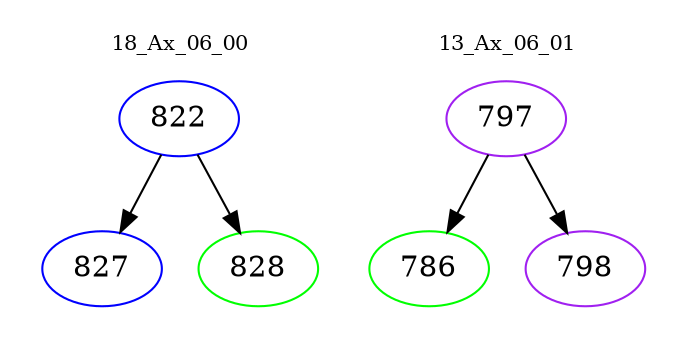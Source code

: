 digraph{
subgraph cluster_0 {
color = white
label = "18_Ax_06_00";
fontsize=10;
T0_822 [label="822", color="blue"]
T0_822 -> T0_827 [color="black"]
T0_827 [label="827", color="blue"]
T0_822 -> T0_828 [color="black"]
T0_828 [label="828", color="green"]
}
subgraph cluster_1 {
color = white
label = "13_Ax_06_01";
fontsize=10;
T1_797 [label="797", color="purple"]
T1_797 -> T1_786 [color="black"]
T1_786 [label="786", color="green"]
T1_797 -> T1_798 [color="black"]
T1_798 [label="798", color="purple"]
}
}
